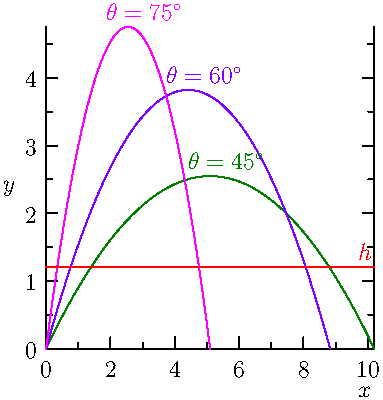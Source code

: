 import graph;
import math;
size(300,200,IgnoreAspect);

real xmin=0,xmax=20;
real ymin=0,ymax=10;

typedef real realfcn(real);
realfcn F(real v,real a) {
  return new real(real x) {return (-4.905*x^2)/(v*cos(a))^2+x*tan(a);};
}

real H(real v, real a) {return v^2*(sin(a))^2/(2*9.81);}
real R(real v, real a) {return v^2*sin(2*a)/(9.81);}

typedef real realfcn(real);
real v=10;
for(int i=45; i < 90; i=i+15){
  draw(graph(F(v,i*pi/180),0,R(v,i*pi/180)),Pen(i),
       "$\theta="+(i == 1 ? "" : (string) i)+"^{\circ}$");
  label("$\theta="+(i == 1 ? "" : (string) i)+"^{\circ}$",(R(v,i*pi/180)/2+.5,H(v,i*pi/180)),N,Pen(i));
	  }

xaxis("$x$",xmax=R(v,45*pi/180),LeftTicks);
yaxis("$y$",ymin=0,LeftRight,RightTicks(trailingzero));
yequals(Label("$h$",(8,1.2),up),1.2,extend=false,red);
//attach(legend(2),(point(S).x,truepoint(S).y),10S,UnFill);